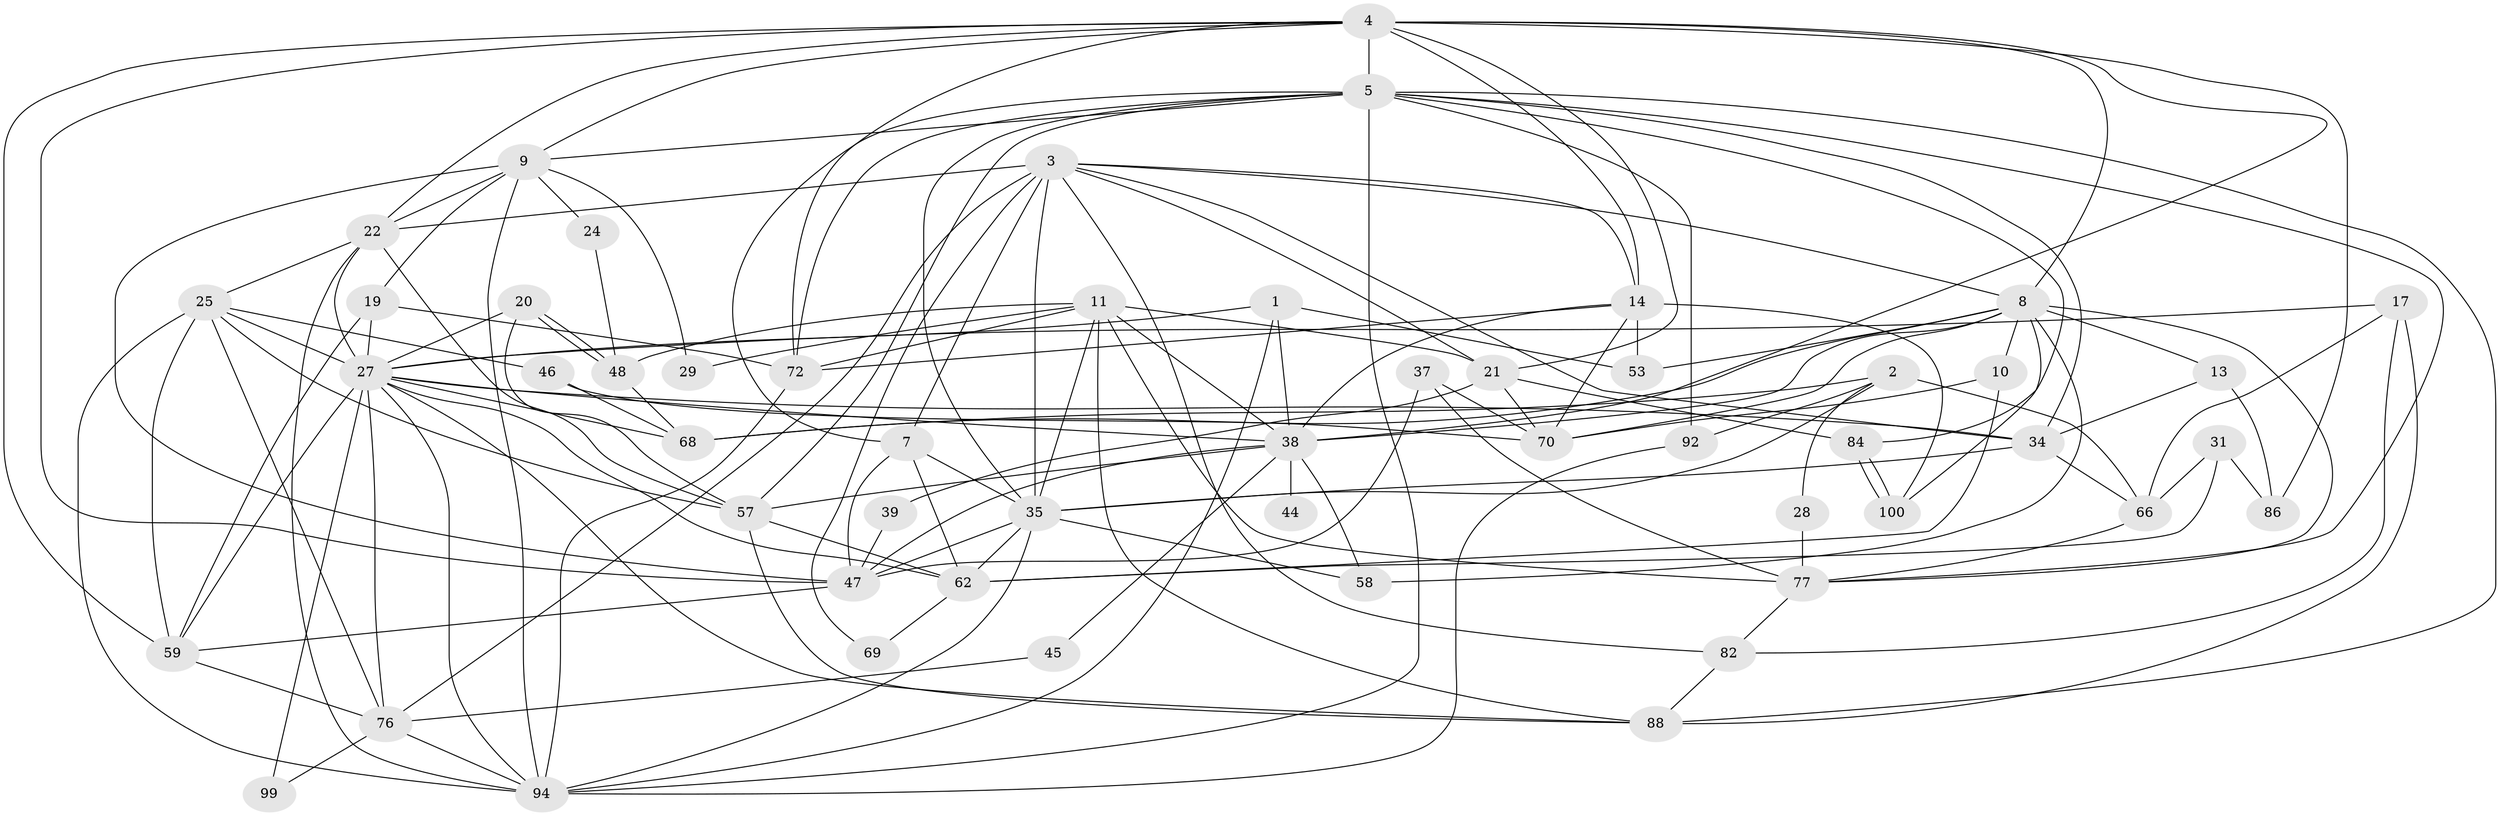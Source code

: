 // original degree distribution, {4: 0.330188679245283, 5: 0.18867924528301888, 6: 0.08490566037735849, 3: 0.20754716981132076, 2: 0.1509433962264151, 8: 0.009433962264150943, 7: 0.018867924528301886, 10: 0.009433962264150943}
// Generated by graph-tools (version 1.1) at 2025/14/03/09/25 04:14:53]
// undirected, 53 vertices, 147 edges
graph export_dot {
graph [start="1"]
  node [color=gray90,style=filled];
  1;
  2 [super="+33"];
  3 [super="+43"];
  4 [super="+67+87+91"];
  5 [super="+18+12+6"];
  7 [super="+89"];
  8 [super="+63+36"];
  9 [super="+60+15"];
  10;
  11 [super="+49+64"];
  13;
  14 [super="+16"];
  17;
  19 [super="+65"];
  20 [super="+30"];
  21 [super="+81"];
  22 [super="+26"];
  24;
  25 [super="+97+85"];
  27 [super="+104+79+41+32"];
  28;
  29;
  31 [super="+40"];
  34 [super="+55"];
  35 [super="+105+56"];
  37 [super="+42"];
  38 [super="+102+52"];
  39;
  44;
  45;
  46 [super="+50"];
  47 [super="+75"];
  48;
  53;
  57 [super="+78+93"];
  58;
  59 [super="+106"];
  62 [super="+71"];
  66;
  68;
  69;
  70 [super="+98"];
  72 [super="+73"];
  76 [super="+80"];
  77 [super="+83"];
  82;
  84;
  86;
  88;
  92;
  94 [super="+103+101"];
  99;
  100;
  1 -- 38;
  1 -- 53;
  1 -- 94;
  1 -- 27;
  2 -- 66 [weight=2];
  2 -- 28;
  2 -- 68;
  2 -- 92;
  2 -- 35;
  3 -- 7;
  3 -- 69;
  3 -- 82;
  3 -- 34;
  3 -- 35;
  3 -- 21;
  3 -- 22;
  3 -- 8;
  3 -- 76 [weight=2];
  3 -- 14;
  4 -- 5 [weight=2];
  4 -- 8;
  4 -- 38;
  4 -- 72;
  4 -- 9;
  4 -- 47 [weight=2];
  4 -- 21;
  4 -- 86;
  4 -- 59;
  4 -- 14;
  4 -- 22;
  5 -- 72;
  5 -- 35;
  5 -- 84;
  5 -- 88;
  5 -- 7;
  5 -- 34 [weight=2];
  5 -- 57;
  5 -- 9;
  5 -- 92;
  5 -- 77;
  5 -- 94;
  7 -- 35;
  7 -- 62;
  7 -- 47;
  8 -- 53;
  8 -- 70;
  8 -- 10;
  8 -- 77;
  8 -- 100;
  8 -- 68;
  8 -- 58;
  8 -- 13;
  8 -- 38;
  9 -- 24;
  9 -- 29;
  9 -- 22;
  9 -- 19;
  9 -- 47;
  9 -- 94;
  10 -- 62;
  10 -- 70;
  11 -- 21;
  11 -- 77;
  11 -- 72;
  11 -- 48;
  11 -- 38;
  11 -- 88;
  11 -- 29;
  11 -- 35;
  13 -- 86;
  13 -- 34;
  14 -- 100;
  14 -- 53;
  14 -- 70;
  14 -- 38;
  14 -- 72;
  17 -- 82;
  17 -- 88;
  17 -- 66;
  17 -- 27;
  19 -- 72;
  19 -- 27;
  19 -- 59;
  20 -- 48;
  20 -- 48;
  20 -- 57;
  20 -- 27;
  21 -- 84;
  21 -- 39;
  21 -- 70;
  22 -- 25;
  22 -- 27;
  22 -- 57;
  22 -- 94;
  24 -- 48;
  25 -- 76;
  25 -- 59 [weight=2];
  25 -- 57;
  25 -- 46;
  25 -- 94;
  25 -- 27;
  27 -- 68;
  27 -- 99;
  27 -- 59;
  27 -- 94;
  27 -- 34;
  27 -- 88;
  27 -- 62;
  27 -- 38;
  27 -- 76;
  28 -- 77;
  31 -- 66;
  31 -- 62 [weight=2];
  31 -- 86;
  34 -- 66;
  34 -- 35;
  35 -- 58;
  35 -- 62 [weight=2];
  35 -- 94;
  35 -- 47;
  37 -- 77;
  37 -- 70;
  37 -- 47;
  38 -- 45;
  38 -- 58;
  38 -- 57;
  38 -- 44 [weight=2];
  38 -- 47;
  39 -- 47;
  45 -- 76;
  46 -- 68;
  46 -- 70;
  47 -- 59;
  48 -- 68;
  57 -- 62;
  57 -- 88;
  59 -- 76;
  62 -- 69;
  66 -- 77;
  72 -- 94;
  76 -- 99;
  76 -- 94;
  77 -- 82;
  82 -- 88;
  84 -- 100;
  84 -- 100;
  92 -- 94;
}
